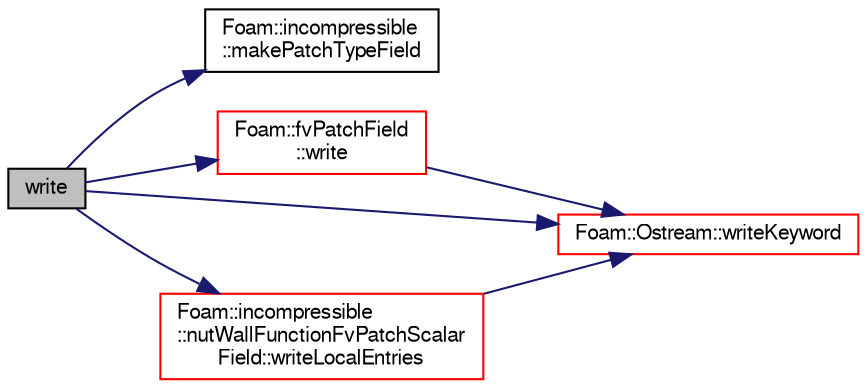 digraph "write"
{
  bgcolor="transparent";
  edge [fontname="FreeSans",fontsize="10",labelfontname="FreeSans",labelfontsize="10"];
  node [fontname="FreeSans",fontsize="10",shape=record];
  rankdir="LR";
  Node104 [label="write",height=0.2,width=0.4,color="black", fillcolor="grey75", style="filled", fontcolor="black"];
  Node104 -> Node105 [color="midnightblue",fontsize="10",style="solid",fontname="FreeSans"];
  Node105 [label="Foam::incompressible\l::makePatchTypeField",height=0.2,width=0.4,color="black",URL="$a21184.html#a2f79a8ae2d3cfa757cd2964e8f87e1da"];
  Node104 -> Node106 [color="midnightblue",fontsize="10",style="solid",fontname="FreeSans"];
  Node106 [label="Foam::fvPatchField\l::write",height=0.2,width=0.4,color="red",URL="$a22354.html#a293fdfec8bdfbd5c3913ab4c9f3454ff",tooltip="Write. "];
  Node106 -> Node114 [color="midnightblue",fontsize="10",style="solid",fontname="FreeSans"];
  Node114 [label="Foam::Ostream::writeKeyword",height=0.2,width=0.4,color="red",URL="$a26238.html#a3c58b2bb9174ea3c4a5fa58095d1290e",tooltip="Write the keyword followed by an appropriate indentation. "];
  Node104 -> Node114 [color="midnightblue",fontsize="10",style="solid",fontname="FreeSans"];
  Node104 -> Node118 [color="midnightblue",fontsize="10",style="solid",fontname="FreeSans"];
  Node118 [label="Foam::incompressible\l::nutWallFunctionFvPatchScalar\lField::writeLocalEntries",height=0.2,width=0.4,color="red",URL="$a31006.html#a320f9d385b60c3b94e52b9e3d7164231",tooltip="Write local wall function variables. "];
  Node118 -> Node114 [color="midnightblue",fontsize="10",style="solid",fontname="FreeSans"];
}
